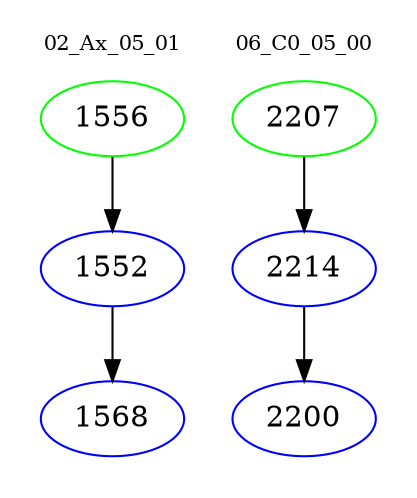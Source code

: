digraph{
subgraph cluster_0 {
color = white
label = "02_Ax_05_01";
fontsize=10;
T0_1556 [label="1556", color="green"]
T0_1556 -> T0_1552 [color="black"]
T0_1552 [label="1552", color="blue"]
T0_1552 -> T0_1568 [color="black"]
T0_1568 [label="1568", color="blue"]
}
subgraph cluster_1 {
color = white
label = "06_C0_05_00";
fontsize=10;
T1_2207 [label="2207", color="green"]
T1_2207 -> T1_2214 [color="black"]
T1_2214 [label="2214", color="blue"]
T1_2214 -> T1_2200 [color="black"]
T1_2200 [label="2200", color="blue"]
}
}
